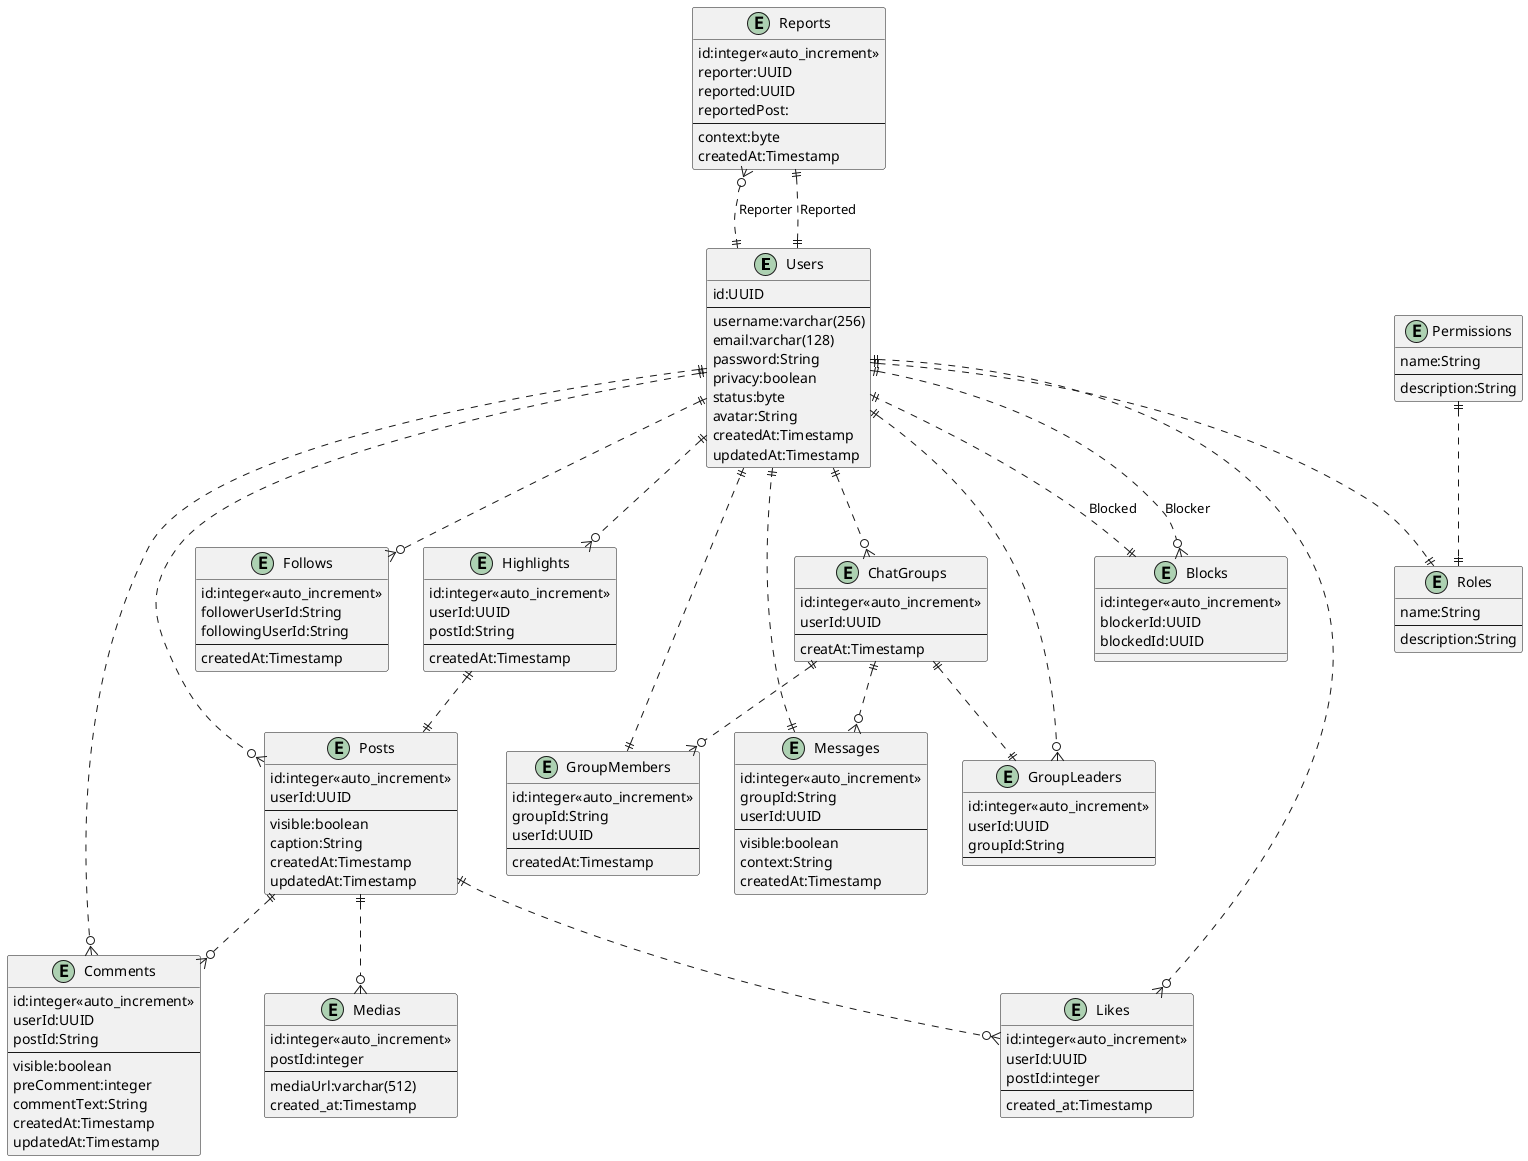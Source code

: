 @startuml

entity "Users" as u {
    id:UUID
    --
    username:varchar(256)
    email:varchar(128)
    password:String
    privacy:boolean  /'Public || Private'/
    status:byte     /'trang thai cua nguoi dung. Han che, thoai mai, chua xac thuc'/
    avatar:String   /'anh dai dien nguoi dung'/
    createdAt:Timestamp
    updatedAt:Timestamp
}

entity "Likes" as l {
    id:integer<<auto_increment>> 
    userId:UUID
    postId:integer
    --
    created_at:Timestamp
}

entity "Posts" as p {
    id:integer<<auto_increment>>
    userId:UUID
    --
    visible:boolean /'True:hien thi, False: an'/
    caption:String
    createdAt:Timestamp
    updatedAt:Timestamp
}

entity "Medias" as m {
    id:integer<<auto_increment>>
    postId:integer
    --
    mediaUrl:varchar(512)
    created_at:Timestamp
}

entity "Comments" as c {
    id:integer<<auto_increment>>
    userId:UUID
    postId:String
    --
    visible:boolean /'True: hien'/
    preComment:integer
    commentText:String
    createdAt:Timestamp
    updatedAt:Timestamp
}

entity "Follows" as f {    
    id:integer<<auto_increment>>
    followerUserId:String
    followingUserId:String
    --
    createdAt:Timestamp
}

entity "ChatGroups" as g{
    id:integer<<auto_increment>>
    userId:UUID
    ---
    creatAt:Timestamp
}

entity "GroupMembers" as mem{
    id:integer<<auto_increment>>
    groupId:String
    userId:UUID
    ---
    createdAt:Timestamp
}

entity "GroupLeaders" as le{
    id:integer<<auto_increment>>
    userId:UUID
    groupId:String
    ---
}

entity "Messages" as me{
    id:integer<<auto_increment>>
    groupId:String
    userId:UUID
    ---
    visible:boolean
    context:String
    createdAt:Timestamp
}

entity "Roles" as ro{
    name:String
    ---
    description:String
}

entity "Permissions" as pe{
    name:String
    ---
    description:String
}

/'Tin noi bat'/
entity "Highlights" as wl{
    id:integer<<auto_increment>>
    userId:UUID
    postId:String
    ---
    createdAt:Timestamp
}

/''/
entity "Blocks" as bl{
    id:integer<<auto_increment>>
    blockerId:UUID
    blockedId:UUID
}

entity "Reports" as rp{
    id:integer<<auto_increment>>
    reporter:UUID /'id nguoi tao phieu report'/
    reported:UUID  /'id cua nguoi bi report'/
    reportedPost:   /'id cua bai post bi report'/
    ---
    context:byte
    createdAt:Timestamp
}

u ||..o{ p
u ||..o{ f
u ||..o{ l
u ||..o{ c
u ||..o{ g
u ||..o{ le
u ||..|| ro
u ||..o{ wl
u ||..o{ bl : "Blocker"
bl ||..|| u: "Blocked"
p ||..o{ m
p ||..o{ c
p ||..o{ l
g ||..o{ me
me ||..|| u
pe ||..|| ro
g ||..o{ mem
mem ||..|| u
g ||..|| le
wl ||..|| p
rp }o..|| u : "Reporter"
rp ||..|| u : "Reported"

@enduml